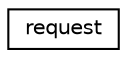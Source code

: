 digraph G
{
  edge [fontname="Helvetica",fontsize="10",labelfontname="Helvetica",labelfontsize="10"];
  node [fontname="Helvetica",fontsize="10",shape=record];
  rankdir="LR";
  Node1 [label="request",height=0.2,width=0.4,color="black", fillcolor="white", style="filled",URL="$structrequest.html"];
}
